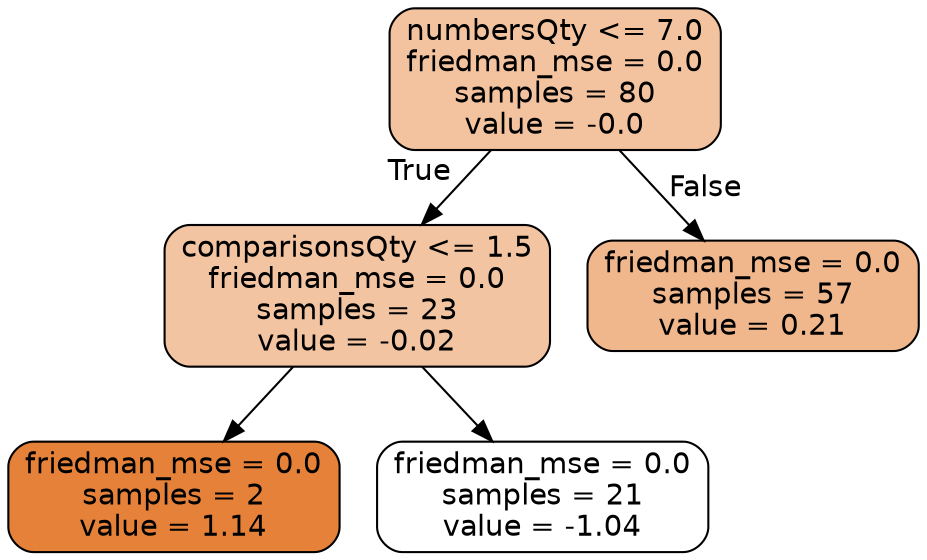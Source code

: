 digraph Tree {
node [shape=box, style="filled, rounded", color="black", fontname="helvetica"] ;
edge [fontname="helvetica"] ;
0 [label="numbersQty <= 7.0\nfriedman_mse = 0.0\nsamples = 80\nvalue = -0.0", fillcolor="#f3c3a0"] ;
1 [label="comparisonsQty <= 1.5\nfriedman_mse = 0.0\nsamples = 23\nvalue = -0.02", fillcolor="#f3c4a2"] ;
0 -> 1 [labeldistance=2.5, labelangle=45, headlabel="True"] ;
3 [label="friedman_mse = 0.0\nsamples = 2\nvalue = 1.14", fillcolor="#e58139"] ;
1 -> 3 ;
4 [label="friedman_mse = 0.0\nsamples = 21\nvalue = -1.04", fillcolor="#ffffff"] ;
1 -> 4 ;
2 [label="friedman_mse = 0.0\nsamples = 57\nvalue = 0.21", fillcolor="#f0b78d"] ;
0 -> 2 [labeldistance=2.5, labelangle=-45, headlabel="False"] ;
}